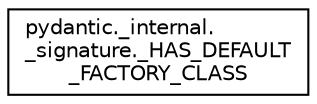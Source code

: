 digraph "Graphical Class Hierarchy"
{
 // LATEX_PDF_SIZE
  edge [fontname="Helvetica",fontsize="10",labelfontname="Helvetica",labelfontsize="10"];
  node [fontname="Helvetica",fontsize="10",shape=record];
  rankdir="LR";
  Node0 [label="pydantic._internal.\l_signature._HAS_DEFAULT\l_FACTORY_CLASS",height=0.2,width=0.4,color="black", fillcolor="white", style="filled",URL="$classpydantic_1_1__internal_1_1__signature_1_1__HAS__DEFAULT__FACTORY__CLASS.html",tooltip=" "];
}
